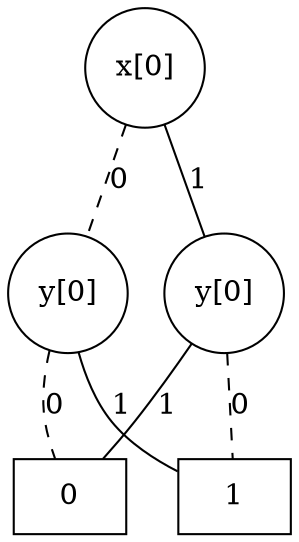 graph BDD { n135191266756944 [label=0,shape=box]; n135191266756992 [label=1,shape=box]; n135191264415520 [label="y[0]",shape=circle]; n135191264581760 [label="y[0]",shape=circle]; n135191264585840 [label="x[0]",shape=circle]; n135191264415520 -- n135191266756944 [label=0,style=dashed]; n135191264415520 -- n135191266756992 [label=1]; n135191264581760 -- n135191266756992 [label=0,style=dashed]; n135191264581760 -- n135191266756944 [label=1]; n135191264585840 -- n135191264415520 [label=0,style=dashed]; n135191264585840 -- n135191264581760 [label=1]; }
